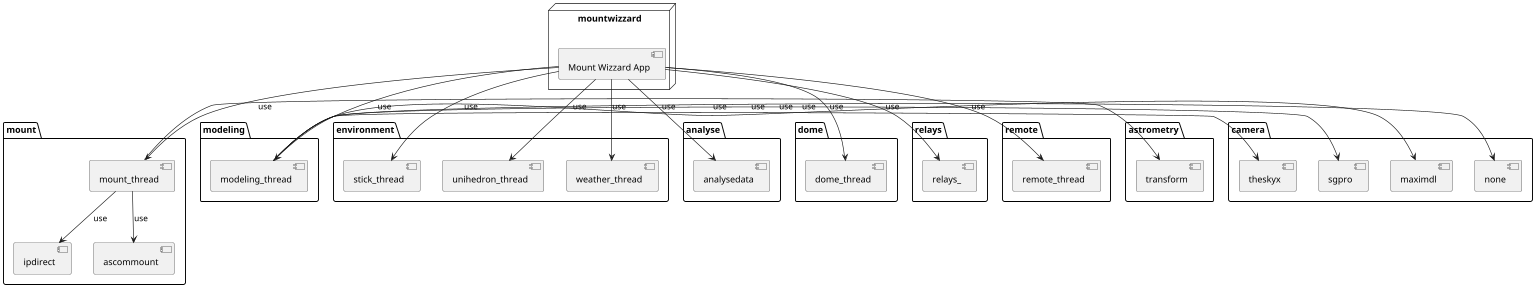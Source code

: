 @startuml

scale max 1536 width
hide stereotype

node "mountwizzard" {
    [Mount Wizzard App]
}

package "mount" {
    [mount_thread] --> [ipdirect] : use
    [mount_thread] --> [ascommount] : use
}

package "astrometry" {
    [transform]
}

package "modeling" {
    [modeling_thread]
}

package "environment" {
    [stick_thread]
    [unihedron_thread]
    [weather_thread]
}

package "camera" {
    [none]
    [maximdl]
    [sgpro]
    [theskyx]
}

package "analyse" {
    [analysedata]
}

package "dome" {
    [dome_thread]
}

package "relays" {
    [relays_]
}

package "remote" {
    [remote_thread]
}

[Mount Wizzard App] --> [mount_thread] : use
[Mount Wizzard App] --> [stick_thread] : use
[Mount Wizzard App] --> [weather_thread] : use
[Mount Wizzard App] --> [unihedron_thread] : use
[Mount Wizzard App] --> [modeling_thread] : use
[Mount Wizzard App] --> [remote_thread] : use
[Mount Wizzard App] --> [dome_thread] : use
[Mount Wizzard App] --> [relays_] : use
[Mount Wizzard App] --> [analysedata] : use

[mount_thread] -> [transform]

[modeling_thread] -> [none] : use
[modeling_thread] -> [maximdl] : use
[modeling_thread] -> [sgpro] : use
[modeling_thread] -> [theskyx] : use



@enduml